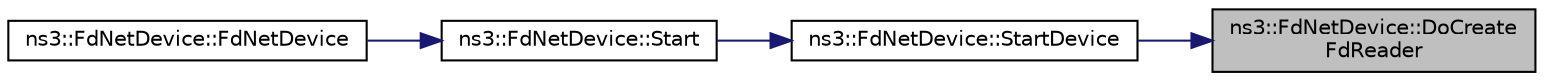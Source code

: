 digraph "ns3::FdNetDevice::DoCreateFdReader"
{
 // LATEX_PDF_SIZE
  edge [fontname="Helvetica",fontsize="10",labelfontname="Helvetica",labelfontsize="10"];
  node [fontname="Helvetica",fontsize="10",shape=record];
  rankdir="RL";
  Node1 [label="ns3::FdNetDevice::DoCreate\lFdReader",height=0.2,width=0.4,color="black", fillcolor="grey75", style="filled", fontcolor="black",tooltip="Create the FdReader object."];
  Node1 -> Node2 [dir="back",color="midnightblue",fontsize="10",style="solid",fontname="Helvetica"];
  Node2 [label="ns3::FdNetDevice::StartDevice",height=0.2,width=0.4,color="black", fillcolor="white", style="filled",URL="$classns3_1_1_fd_net_device.html#afec16ee9ae009f427348474f9e9c3c50",tooltip="Spin up the device."];
  Node2 -> Node3 [dir="back",color="midnightblue",fontsize="10",style="solid",fontname="Helvetica"];
  Node3 [label="ns3::FdNetDevice::Start",height=0.2,width=0.4,color="black", fillcolor="white", style="filled",URL="$classns3_1_1_fd_net_device.html#a32bda505142d81a4092048bf200ee6fc",tooltip="Set a start time for the device."];
  Node3 -> Node4 [dir="back",color="midnightblue",fontsize="10",style="solid",fontname="Helvetica"];
  Node4 [label="ns3::FdNetDevice::FdNetDevice",height=0.2,width=0.4,color="black", fillcolor="white", style="filled",URL="$classns3_1_1_fd_net_device.html#a81fa1519bf5abcb59cf902d74e264b53",tooltip="Constructor for the FdNetDevice."];
}
